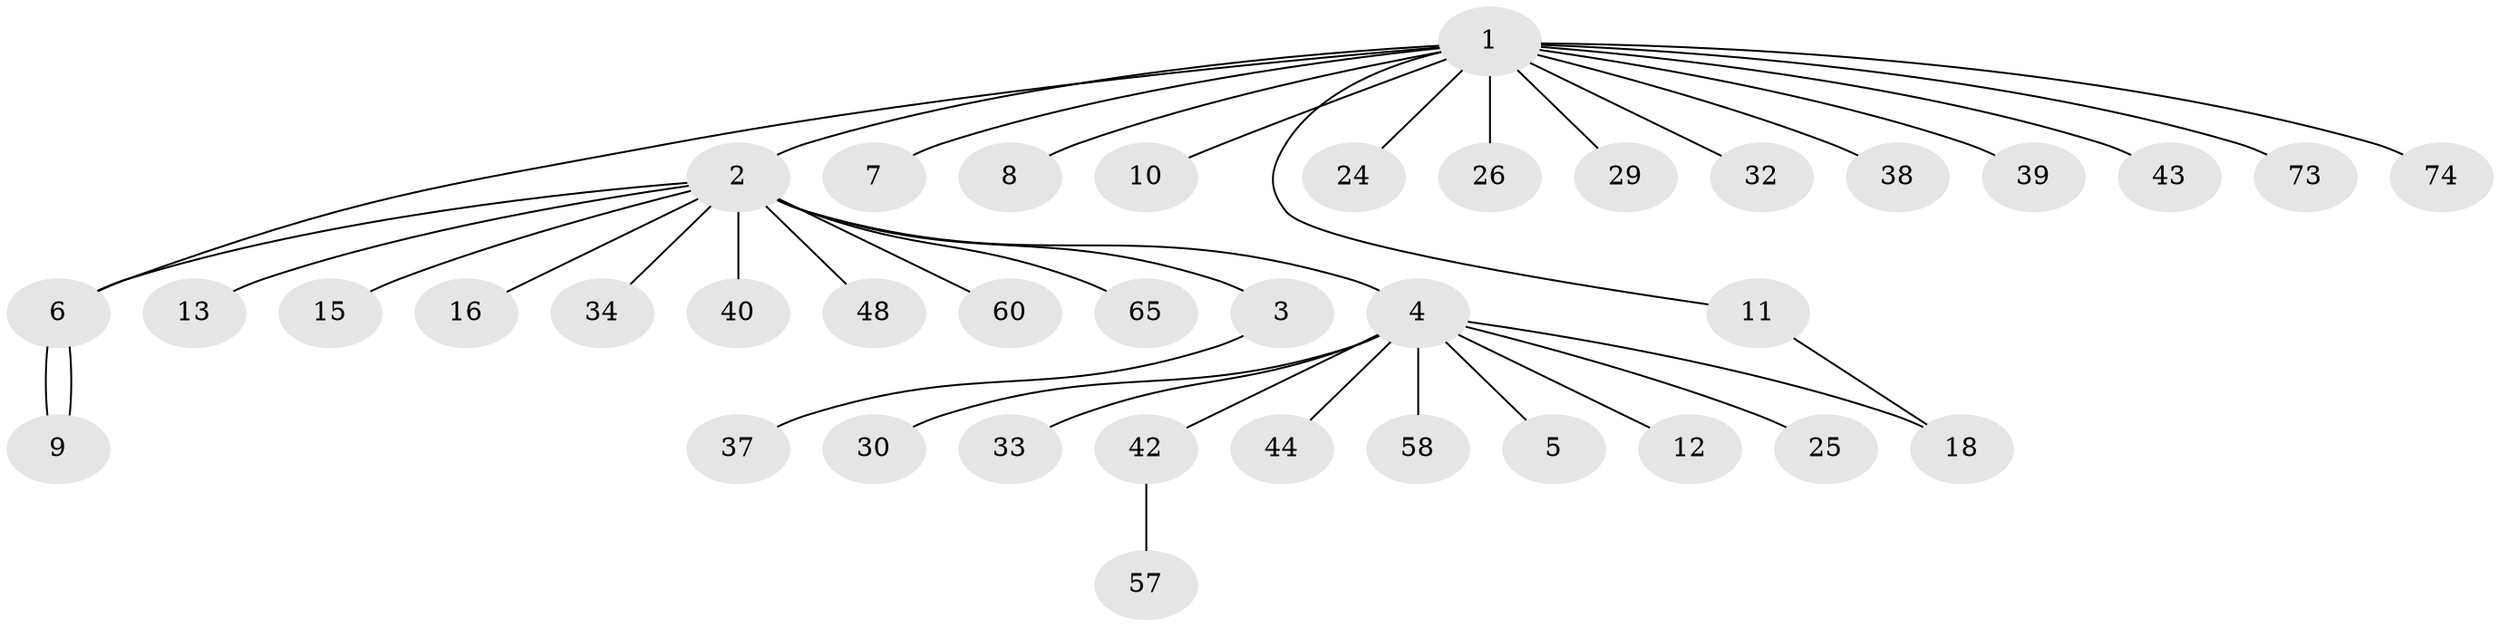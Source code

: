 // original degree distribution, {15: 0.012987012987012988, 13: 0.012987012987012988, 3: 0.06493506493506493, 10: 0.012987012987012988, 1: 0.7142857142857143, 8: 0.012987012987012988, 6: 0.03896103896103896, 2: 0.1038961038961039, 4: 0.025974025974025976}
// Generated by graph-tools (version 1.1) at 2025/14/03/09/25 04:14:24]
// undirected, 38 vertices, 40 edges
graph export_dot {
graph [start="1"]
  node [color=gray90,style=filled];
  1;
  2 [super="+14"];
  3 [super="+19"];
  4;
  5;
  6 [super="+17+53+62+35"];
  7;
  8 [super="+47+50+51+67+71"];
  9 [super="+66+69+20+22"];
  10;
  11;
  12;
  13;
  15 [super="+28+54"];
  16;
  18 [super="+41+21"];
  24;
  25;
  26 [super="+63+72+36+31+27"];
  29;
  30;
  32;
  33;
  34;
  37;
  38;
  39;
  40;
  42 [super="+55+56"];
  43;
  44;
  48;
  57 [super="+75"];
  58;
  60;
  65;
  73;
  74;
  1 -- 2;
  1 -- 6;
  1 -- 7;
  1 -- 8;
  1 -- 10;
  1 -- 11;
  1 -- 24;
  1 -- 26;
  1 -- 29;
  1 -- 32;
  1 -- 38;
  1 -- 39;
  1 -- 43;
  1 -- 73;
  1 -- 74;
  2 -- 3;
  2 -- 4;
  2 -- 6;
  2 -- 13;
  2 -- 15;
  2 -- 16;
  2 -- 34;
  2 -- 40;
  2 -- 48;
  2 -- 60;
  2 -- 65;
  3 -- 37;
  4 -- 5;
  4 -- 12;
  4 -- 18;
  4 -- 25;
  4 -- 30;
  4 -- 33;
  4 -- 42;
  4 -- 44;
  4 -- 58;
  6 -- 9;
  6 -- 9;
  11 -- 18;
  42 -- 57;
}
